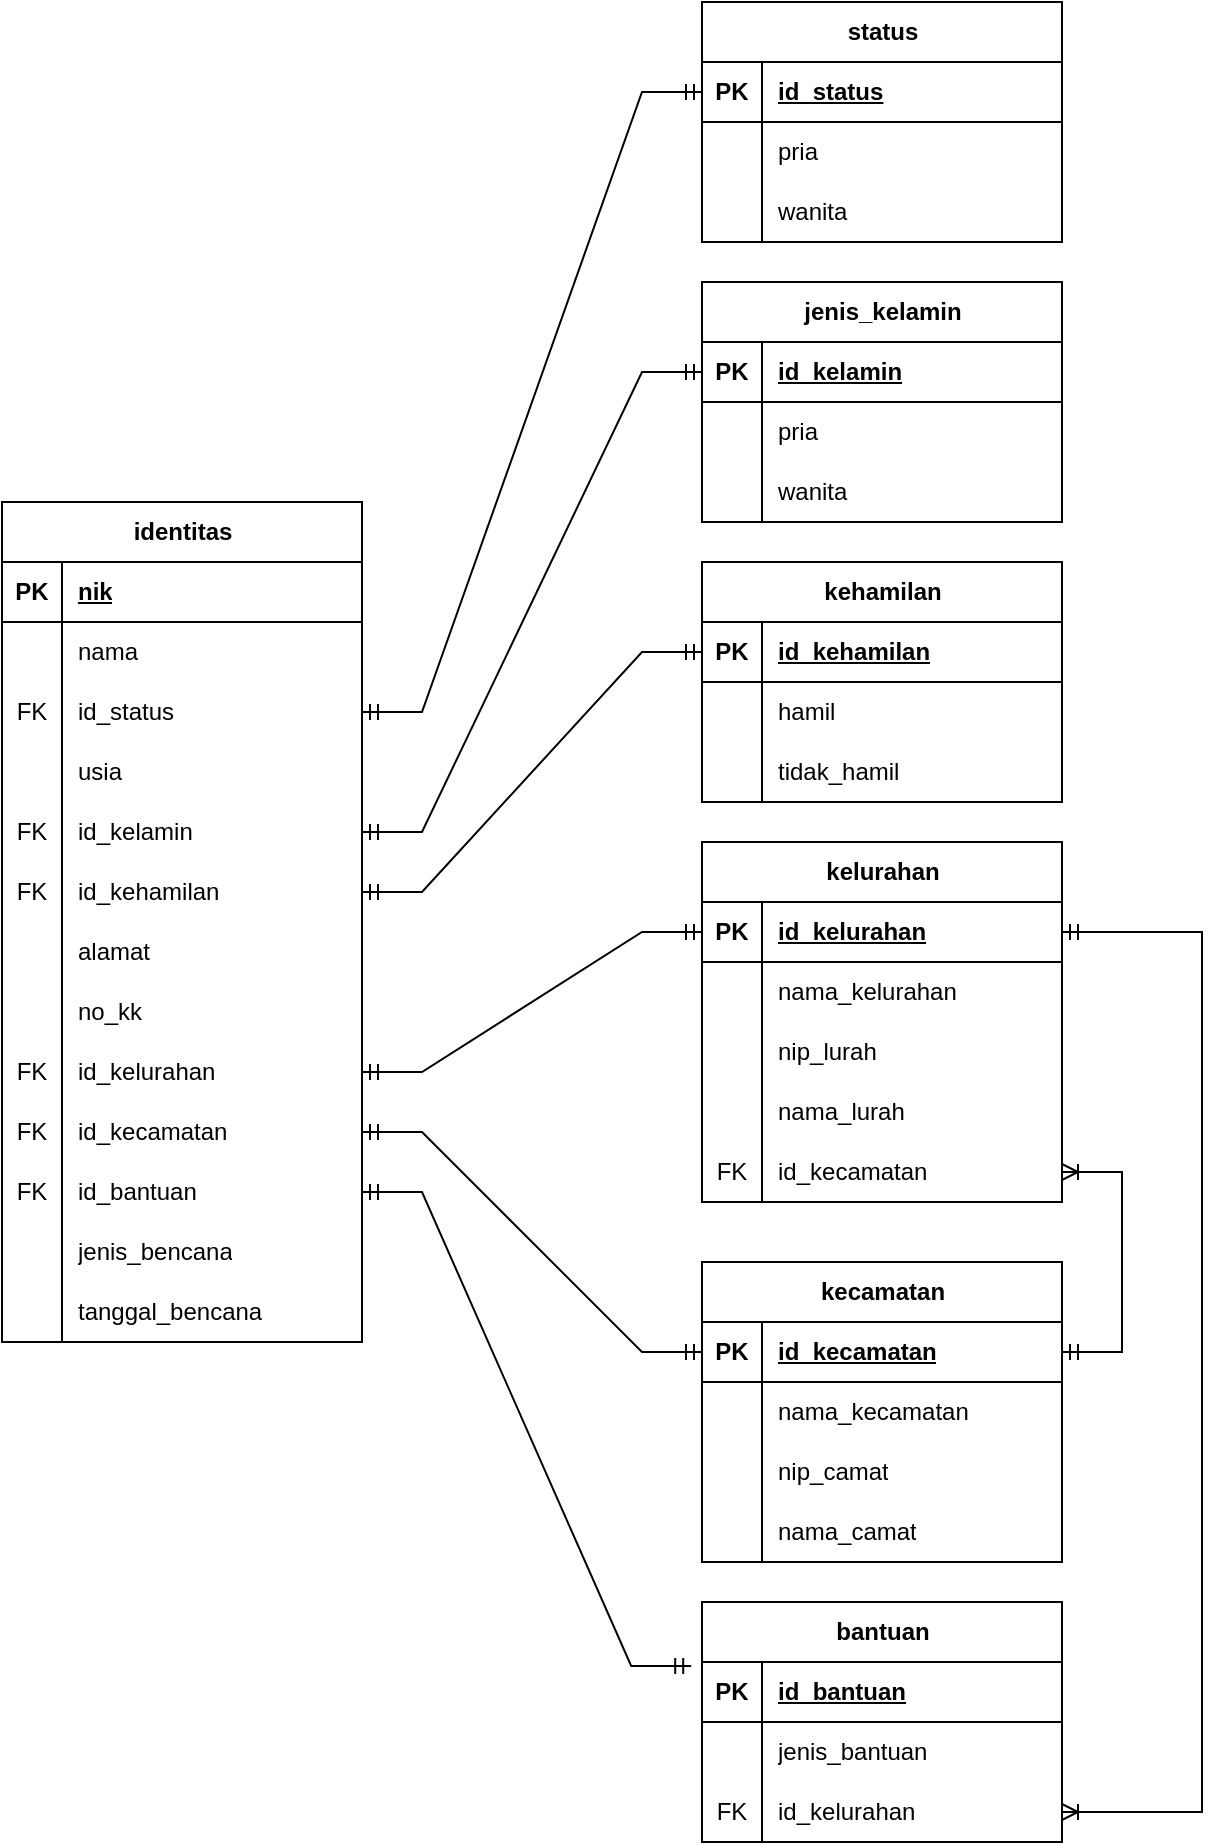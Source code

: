 <mxfile version="23.0.2" type="device">
  <diagram name="Page-1" id="0JX7jvQjMmCr-EEUjxyT">
    <mxGraphModel dx="2034" dy="809" grid="1" gridSize="10" guides="1" tooltips="1" connect="1" arrows="1" fold="1" page="1" pageScale="1" pageWidth="827" pageHeight="1169" math="0" shadow="0">
      <root>
        <mxCell id="0" />
        <mxCell id="1" parent="0" />
        <mxCell id="TNvGXSv6NNa721LzlKSS-1" value="identitas" style="shape=table;startSize=30;container=1;collapsible=1;childLayout=tableLayout;fixedRows=1;rowLines=0;fontStyle=1;align=center;resizeLast=1;html=1;" parent="1" vertex="1">
          <mxGeometry x="-50" y="250" width="180" height="420" as="geometry">
            <mxRectangle x="140" y="100" width="70" height="30" as="alternateBounds" />
          </mxGeometry>
        </mxCell>
        <mxCell id="TNvGXSv6NNa721LzlKSS-2" value="" style="shape=tableRow;horizontal=0;startSize=0;swimlaneHead=0;swimlaneBody=0;fillColor=none;collapsible=0;dropTarget=0;points=[[0,0.5],[1,0.5]];portConstraint=eastwest;top=0;left=0;right=0;bottom=1;" parent="TNvGXSv6NNa721LzlKSS-1" vertex="1">
          <mxGeometry y="30" width="180" height="30" as="geometry" />
        </mxCell>
        <mxCell id="TNvGXSv6NNa721LzlKSS-3" value="PK" style="shape=partialRectangle;connectable=0;fillColor=none;top=0;left=0;bottom=0;right=0;fontStyle=1;overflow=hidden;whiteSpace=wrap;html=1;" parent="TNvGXSv6NNa721LzlKSS-2" vertex="1">
          <mxGeometry width="30" height="30" as="geometry">
            <mxRectangle width="30" height="30" as="alternateBounds" />
          </mxGeometry>
        </mxCell>
        <mxCell id="TNvGXSv6NNa721LzlKSS-4" value="nik" style="shape=partialRectangle;connectable=0;fillColor=none;top=0;left=0;bottom=0;right=0;align=left;spacingLeft=6;fontStyle=5;overflow=hidden;whiteSpace=wrap;html=1;" parent="TNvGXSv6NNa721LzlKSS-2" vertex="1">
          <mxGeometry x="30" width="150" height="30" as="geometry">
            <mxRectangle width="150" height="30" as="alternateBounds" />
          </mxGeometry>
        </mxCell>
        <mxCell id="TNvGXSv6NNa721LzlKSS-5" value="" style="shape=tableRow;horizontal=0;startSize=0;swimlaneHead=0;swimlaneBody=0;fillColor=none;collapsible=0;dropTarget=0;points=[[0,0.5],[1,0.5]];portConstraint=eastwest;top=0;left=0;right=0;bottom=0;" parent="TNvGXSv6NNa721LzlKSS-1" vertex="1">
          <mxGeometry y="60" width="180" height="30" as="geometry" />
        </mxCell>
        <mxCell id="TNvGXSv6NNa721LzlKSS-6" value="" style="shape=partialRectangle;connectable=0;fillColor=none;top=0;left=0;bottom=0;right=0;editable=1;overflow=hidden;whiteSpace=wrap;html=1;" parent="TNvGXSv6NNa721LzlKSS-5" vertex="1">
          <mxGeometry width="30" height="30" as="geometry">
            <mxRectangle width="30" height="30" as="alternateBounds" />
          </mxGeometry>
        </mxCell>
        <mxCell id="TNvGXSv6NNa721LzlKSS-7" value="nama" style="shape=partialRectangle;connectable=0;fillColor=none;top=0;left=0;bottom=0;right=0;align=left;spacingLeft=6;overflow=hidden;whiteSpace=wrap;html=1;" parent="TNvGXSv6NNa721LzlKSS-5" vertex="1">
          <mxGeometry x="30" width="150" height="30" as="geometry">
            <mxRectangle width="150" height="30" as="alternateBounds" />
          </mxGeometry>
        </mxCell>
        <mxCell id="TNvGXSv6NNa721LzlKSS-8" value="" style="shape=tableRow;horizontal=0;startSize=0;swimlaneHead=0;swimlaneBody=0;fillColor=none;collapsible=0;dropTarget=0;points=[[0,0.5],[1,0.5]];portConstraint=eastwest;top=0;left=0;right=0;bottom=0;" parent="TNvGXSv6NNa721LzlKSS-1" vertex="1">
          <mxGeometry y="90" width="180" height="30" as="geometry" />
        </mxCell>
        <mxCell id="TNvGXSv6NNa721LzlKSS-9" value="FK" style="shape=partialRectangle;connectable=0;fillColor=none;top=0;left=0;bottom=0;right=0;editable=1;overflow=hidden;whiteSpace=wrap;html=1;" parent="TNvGXSv6NNa721LzlKSS-8" vertex="1">
          <mxGeometry width="30" height="30" as="geometry">
            <mxRectangle width="30" height="30" as="alternateBounds" />
          </mxGeometry>
        </mxCell>
        <mxCell id="TNvGXSv6NNa721LzlKSS-10" value="id_status" style="shape=partialRectangle;connectable=0;fillColor=none;top=0;left=0;bottom=0;right=0;align=left;spacingLeft=6;overflow=hidden;whiteSpace=wrap;html=1;" parent="TNvGXSv6NNa721LzlKSS-8" vertex="1">
          <mxGeometry x="30" width="150" height="30" as="geometry">
            <mxRectangle width="150" height="30" as="alternateBounds" />
          </mxGeometry>
        </mxCell>
        <mxCell id="TNvGXSv6NNa721LzlKSS-11" value="" style="shape=tableRow;horizontal=0;startSize=0;swimlaneHead=0;swimlaneBody=0;fillColor=none;collapsible=0;dropTarget=0;points=[[0,0.5],[1,0.5]];portConstraint=eastwest;top=0;left=0;right=0;bottom=0;" parent="TNvGXSv6NNa721LzlKSS-1" vertex="1">
          <mxGeometry y="120" width="180" height="30" as="geometry" />
        </mxCell>
        <mxCell id="TNvGXSv6NNa721LzlKSS-12" value="" style="shape=partialRectangle;connectable=0;fillColor=none;top=0;left=0;bottom=0;right=0;editable=1;overflow=hidden;whiteSpace=wrap;html=1;" parent="TNvGXSv6NNa721LzlKSS-11" vertex="1">
          <mxGeometry width="30" height="30" as="geometry">
            <mxRectangle width="30" height="30" as="alternateBounds" />
          </mxGeometry>
        </mxCell>
        <mxCell id="TNvGXSv6NNa721LzlKSS-13" value="usia" style="shape=partialRectangle;connectable=0;fillColor=none;top=0;left=0;bottom=0;right=0;align=left;spacingLeft=6;overflow=hidden;whiteSpace=wrap;html=1;" parent="TNvGXSv6NNa721LzlKSS-11" vertex="1">
          <mxGeometry x="30" width="150" height="30" as="geometry">
            <mxRectangle width="150" height="30" as="alternateBounds" />
          </mxGeometry>
        </mxCell>
        <mxCell id="TNvGXSv6NNa721LzlKSS-18" value="" style="shape=tableRow;horizontal=0;startSize=0;swimlaneHead=0;swimlaneBody=0;fillColor=none;collapsible=0;dropTarget=0;points=[[0,0.5],[1,0.5]];portConstraint=eastwest;top=0;left=0;right=0;bottom=0;" parent="TNvGXSv6NNa721LzlKSS-1" vertex="1">
          <mxGeometry y="150" width="180" height="30" as="geometry" />
        </mxCell>
        <mxCell id="TNvGXSv6NNa721LzlKSS-19" value="FK" style="shape=partialRectangle;connectable=0;fillColor=none;top=0;left=0;bottom=0;right=0;editable=1;overflow=hidden;whiteSpace=wrap;html=1;" parent="TNvGXSv6NNa721LzlKSS-18" vertex="1">
          <mxGeometry width="30" height="30" as="geometry">
            <mxRectangle width="30" height="30" as="alternateBounds" />
          </mxGeometry>
        </mxCell>
        <mxCell id="TNvGXSv6NNa721LzlKSS-20" value="id_kelamin" style="shape=partialRectangle;connectable=0;fillColor=none;top=0;left=0;bottom=0;right=0;align=left;spacingLeft=6;overflow=hidden;whiteSpace=wrap;html=1;" parent="TNvGXSv6NNa721LzlKSS-18" vertex="1">
          <mxGeometry x="30" width="150" height="30" as="geometry">
            <mxRectangle width="150" height="30" as="alternateBounds" />
          </mxGeometry>
        </mxCell>
        <mxCell id="TNvGXSv6NNa721LzlKSS-15" value="" style="shape=tableRow;horizontal=0;startSize=0;swimlaneHead=0;swimlaneBody=0;fillColor=none;collapsible=0;dropTarget=0;points=[[0,0.5],[1,0.5]];portConstraint=eastwest;top=0;left=0;right=0;bottom=0;" parent="TNvGXSv6NNa721LzlKSS-1" vertex="1">
          <mxGeometry y="180" width="180" height="30" as="geometry" />
        </mxCell>
        <mxCell id="TNvGXSv6NNa721LzlKSS-16" value="FK" style="shape=partialRectangle;connectable=0;fillColor=none;top=0;left=0;bottom=0;right=0;editable=1;overflow=hidden;whiteSpace=wrap;html=1;" parent="TNvGXSv6NNa721LzlKSS-15" vertex="1">
          <mxGeometry width="30" height="30" as="geometry">
            <mxRectangle width="30" height="30" as="alternateBounds" />
          </mxGeometry>
        </mxCell>
        <mxCell id="TNvGXSv6NNa721LzlKSS-17" value="id_kehamilan" style="shape=partialRectangle;connectable=0;fillColor=none;top=0;left=0;bottom=0;right=0;align=left;spacingLeft=6;overflow=hidden;whiteSpace=wrap;html=1;" parent="TNvGXSv6NNa721LzlKSS-15" vertex="1">
          <mxGeometry x="30" width="150" height="30" as="geometry">
            <mxRectangle width="150" height="30" as="alternateBounds" />
          </mxGeometry>
        </mxCell>
        <mxCell id="TNvGXSv6NNa721LzlKSS-60" value="" style="shape=tableRow;horizontal=0;startSize=0;swimlaneHead=0;swimlaneBody=0;fillColor=none;collapsible=0;dropTarget=0;points=[[0,0.5],[1,0.5]];portConstraint=eastwest;top=0;left=0;right=0;bottom=0;" parent="TNvGXSv6NNa721LzlKSS-1" vertex="1">
          <mxGeometry y="210" width="180" height="30" as="geometry" />
        </mxCell>
        <mxCell id="TNvGXSv6NNa721LzlKSS-61" value="" style="shape=partialRectangle;connectable=0;fillColor=none;top=0;left=0;bottom=0;right=0;editable=1;overflow=hidden;whiteSpace=wrap;html=1;" parent="TNvGXSv6NNa721LzlKSS-60" vertex="1">
          <mxGeometry width="30" height="30" as="geometry">
            <mxRectangle width="30" height="30" as="alternateBounds" />
          </mxGeometry>
        </mxCell>
        <mxCell id="TNvGXSv6NNa721LzlKSS-62" value="alamat" style="shape=partialRectangle;connectable=0;fillColor=none;top=0;left=0;bottom=0;right=0;align=left;spacingLeft=6;overflow=hidden;whiteSpace=wrap;html=1;" parent="TNvGXSv6NNa721LzlKSS-60" vertex="1">
          <mxGeometry x="30" width="150" height="30" as="geometry">
            <mxRectangle width="150" height="30" as="alternateBounds" />
          </mxGeometry>
        </mxCell>
        <mxCell id="TNvGXSv6NNa721LzlKSS-63" value="" style="shape=tableRow;horizontal=0;startSize=0;swimlaneHead=0;swimlaneBody=0;fillColor=none;collapsible=0;dropTarget=0;points=[[0,0.5],[1,0.5]];portConstraint=eastwest;top=0;left=0;right=0;bottom=0;" parent="TNvGXSv6NNa721LzlKSS-1" vertex="1">
          <mxGeometry y="240" width="180" height="30" as="geometry" />
        </mxCell>
        <mxCell id="TNvGXSv6NNa721LzlKSS-64" value="" style="shape=partialRectangle;connectable=0;fillColor=none;top=0;left=0;bottom=0;right=0;editable=1;overflow=hidden;whiteSpace=wrap;html=1;" parent="TNvGXSv6NNa721LzlKSS-63" vertex="1">
          <mxGeometry width="30" height="30" as="geometry">
            <mxRectangle width="30" height="30" as="alternateBounds" />
          </mxGeometry>
        </mxCell>
        <mxCell id="TNvGXSv6NNa721LzlKSS-65" value="no_kk" style="shape=partialRectangle;connectable=0;fillColor=none;top=0;left=0;bottom=0;right=0;align=left;spacingLeft=6;overflow=hidden;whiteSpace=wrap;html=1;" parent="TNvGXSv6NNa721LzlKSS-63" vertex="1">
          <mxGeometry x="30" width="150" height="30" as="geometry">
            <mxRectangle width="150" height="30" as="alternateBounds" />
          </mxGeometry>
        </mxCell>
        <mxCell id="TNvGXSv6NNa721LzlKSS-66" value="" style="shape=tableRow;horizontal=0;startSize=0;swimlaneHead=0;swimlaneBody=0;fillColor=none;collapsible=0;dropTarget=0;points=[[0,0.5],[1,0.5]];portConstraint=eastwest;top=0;left=0;right=0;bottom=0;" parent="TNvGXSv6NNa721LzlKSS-1" vertex="1">
          <mxGeometry y="270" width="180" height="30" as="geometry" />
        </mxCell>
        <mxCell id="TNvGXSv6NNa721LzlKSS-67" value="FK" style="shape=partialRectangle;connectable=0;fillColor=none;top=0;left=0;bottom=0;right=0;editable=1;overflow=hidden;whiteSpace=wrap;html=1;" parent="TNvGXSv6NNa721LzlKSS-66" vertex="1">
          <mxGeometry width="30" height="30" as="geometry">
            <mxRectangle width="30" height="30" as="alternateBounds" />
          </mxGeometry>
        </mxCell>
        <mxCell id="TNvGXSv6NNa721LzlKSS-68" value="id_kelurahan" style="shape=partialRectangle;connectable=0;fillColor=none;top=0;left=0;bottom=0;right=0;align=left;spacingLeft=6;overflow=hidden;whiteSpace=wrap;html=1;" parent="TNvGXSv6NNa721LzlKSS-66" vertex="1">
          <mxGeometry x="30" width="150" height="30" as="geometry">
            <mxRectangle width="150" height="30" as="alternateBounds" />
          </mxGeometry>
        </mxCell>
        <mxCell id="TNvGXSv6NNa721LzlKSS-69" value="" style="shape=tableRow;horizontal=0;startSize=0;swimlaneHead=0;swimlaneBody=0;fillColor=none;collapsible=0;dropTarget=0;points=[[0,0.5],[1,0.5]];portConstraint=eastwest;top=0;left=0;right=0;bottom=0;" parent="TNvGXSv6NNa721LzlKSS-1" vertex="1">
          <mxGeometry y="300" width="180" height="30" as="geometry" />
        </mxCell>
        <mxCell id="TNvGXSv6NNa721LzlKSS-70" value="FK" style="shape=partialRectangle;connectable=0;fillColor=none;top=0;left=0;bottom=0;right=0;editable=1;overflow=hidden;whiteSpace=wrap;html=1;" parent="TNvGXSv6NNa721LzlKSS-69" vertex="1">
          <mxGeometry width="30" height="30" as="geometry">
            <mxRectangle width="30" height="30" as="alternateBounds" />
          </mxGeometry>
        </mxCell>
        <mxCell id="TNvGXSv6NNa721LzlKSS-71" value="id_kecamatan" style="shape=partialRectangle;connectable=0;fillColor=none;top=0;left=0;bottom=0;right=0;align=left;spacingLeft=6;overflow=hidden;whiteSpace=wrap;html=1;" parent="TNvGXSv6NNa721LzlKSS-69" vertex="1">
          <mxGeometry x="30" width="150" height="30" as="geometry">
            <mxRectangle width="150" height="30" as="alternateBounds" />
          </mxGeometry>
        </mxCell>
        <mxCell id="TNvGXSv6NNa721LzlKSS-119" value="" style="shape=tableRow;horizontal=0;startSize=0;swimlaneHead=0;swimlaneBody=0;fillColor=none;collapsible=0;dropTarget=0;points=[[0,0.5],[1,0.5]];portConstraint=eastwest;top=0;left=0;right=0;bottom=0;" parent="TNvGXSv6NNa721LzlKSS-1" vertex="1">
          <mxGeometry y="330" width="180" height="30" as="geometry" />
        </mxCell>
        <mxCell id="TNvGXSv6NNa721LzlKSS-120" value="FK" style="shape=partialRectangle;connectable=0;fillColor=none;top=0;left=0;bottom=0;right=0;editable=1;overflow=hidden;whiteSpace=wrap;html=1;" parent="TNvGXSv6NNa721LzlKSS-119" vertex="1">
          <mxGeometry width="30" height="30" as="geometry">
            <mxRectangle width="30" height="30" as="alternateBounds" />
          </mxGeometry>
        </mxCell>
        <mxCell id="TNvGXSv6NNa721LzlKSS-121" value="id_bantuan" style="shape=partialRectangle;connectable=0;fillColor=none;top=0;left=0;bottom=0;right=0;align=left;spacingLeft=6;overflow=hidden;whiteSpace=wrap;html=1;" parent="TNvGXSv6NNa721LzlKSS-119" vertex="1">
          <mxGeometry x="30" width="150" height="30" as="geometry">
            <mxRectangle width="150" height="30" as="alternateBounds" />
          </mxGeometry>
        </mxCell>
        <mxCell id="TNvGXSv6NNa721LzlKSS-122" value="" style="shape=tableRow;horizontal=0;startSize=0;swimlaneHead=0;swimlaneBody=0;fillColor=none;collapsible=0;dropTarget=0;points=[[0,0.5],[1,0.5]];portConstraint=eastwest;top=0;left=0;right=0;bottom=0;" parent="TNvGXSv6NNa721LzlKSS-1" vertex="1">
          <mxGeometry y="360" width="180" height="30" as="geometry" />
        </mxCell>
        <mxCell id="TNvGXSv6NNa721LzlKSS-123" value="" style="shape=partialRectangle;connectable=0;fillColor=none;top=0;left=0;bottom=0;right=0;editable=1;overflow=hidden;whiteSpace=wrap;html=1;" parent="TNvGXSv6NNa721LzlKSS-122" vertex="1">
          <mxGeometry width="30" height="30" as="geometry">
            <mxRectangle width="30" height="30" as="alternateBounds" />
          </mxGeometry>
        </mxCell>
        <mxCell id="TNvGXSv6NNa721LzlKSS-124" value="jenis_bencana" style="shape=partialRectangle;connectable=0;fillColor=none;top=0;left=0;bottom=0;right=0;align=left;spacingLeft=6;overflow=hidden;whiteSpace=wrap;html=1;" parent="TNvGXSv6NNa721LzlKSS-122" vertex="1">
          <mxGeometry x="30" width="150" height="30" as="geometry">
            <mxRectangle width="150" height="30" as="alternateBounds" />
          </mxGeometry>
        </mxCell>
        <mxCell id="TNvGXSv6NNa721LzlKSS-125" value="" style="shape=tableRow;horizontal=0;startSize=0;swimlaneHead=0;swimlaneBody=0;fillColor=none;collapsible=0;dropTarget=0;points=[[0,0.5],[1,0.5]];portConstraint=eastwest;top=0;left=0;right=0;bottom=0;" parent="TNvGXSv6NNa721LzlKSS-1" vertex="1">
          <mxGeometry y="390" width="180" height="30" as="geometry" />
        </mxCell>
        <mxCell id="TNvGXSv6NNa721LzlKSS-126" value="" style="shape=partialRectangle;connectable=0;fillColor=none;top=0;left=0;bottom=0;right=0;editable=1;overflow=hidden;whiteSpace=wrap;html=1;" parent="TNvGXSv6NNa721LzlKSS-125" vertex="1">
          <mxGeometry width="30" height="30" as="geometry">
            <mxRectangle width="30" height="30" as="alternateBounds" />
          </mxGeometry>
        </mxCell>
        <mxCell id="TNvGXSv6NNa721LzlKSS-127" value="tanggal_bencana" style="shape=partialRectangle;connectable=0;fillColor=none;top=0;left=0;bottom=0;right=0;align=left;spacingLeft=6;overflow=hidden;whiteSpace=wrap;html=1;" parent="TNvGXSv6NNa721LzlKSS-125" vertex="1">
          <mxGeometry x="30" width="150" height="30" as="geometry">
            <mxRectangle width="150" height="30" as="alternateBounds" />
          </mxGeometry>
        </mxCell>
        <mxCell id="TNvGXSv6NNa721LzlKSS-21" value="jenis_kelamin" style="shape=table;startSize=30;container=1;collapsible=1;childLayout=tableLayout;fixedRows=1;rowLines=0;fontStyle=1;align=center;resizeLast=1;html=1;" parent="1" vertex="1">
          <mxGeometry x="300" y="140" width="180" height="120" as="geometry">
            <mxRectangle x="140" y="100" width="70" height="30" as="alternateBounds" />
          </mxGeometry>
        </mxCell>
        <mxCell id="TNvGXSv6NNa721LzlKSS-22" value="" style="shape=tableRow;horizontal=0;startSize=0;swimlaneHead=0;swimlaneBody=0;fillColor=none;collapsible=0;dropTarget=0;points=[[0,0.5],[1,0.5]];portConstraint=eastwest;top=0;left=0;right=0;bottom=1;" parent="TNvGXSv6NNa721LzlKSS-21" vertex="1">
          <mxGeometry y="30" width="180" height="30" as="geometry" />
        </mxCell>
        <mxCell id="TNvGXSv6NNa721LzlKSS-23" value="PK" style="shape=partialRectangle;connectable=0;fillColor=none;top=0;left=0;bottom=0;right=0;fontStyle=1;overflow=hidden;whiteSpace=wrap;html=1;" parent="TNvGXSv6NNa721LzlKSS-22" vertex="1">
          <mxGeometry width="30" height="30" as="geometry">
            <mxRectangle width="30" height="30" as="alternateBounds" />
          </mxGeometry>
        </mxCell>
        <mxCell id="TNvGXSv6NNa721LzlKSS-24" value="id_kelamin" style="shape=partialRectangle;connectable=0;fillColor=none;top=0;left=0;bottom=0;right=0;align=left;spacingLeft=6;fontStyle=5;overflow=hidden;whiteSpace=wrap;html=1;" parent="TNvGXSv6NNa721LzlKSS-22" vertex="1">
          <mxGeometry x="30" width="150" height="30" as="geometry">
            <mxRectangle width="150" height="30" as="alternateBounds" />
          </mxGeometry>
        </mxCell>
        <mxCell id="TNvGXSv6NNa721LzlKSS-25" value="" style="shape=tableRow;horizontal=0;startSize=0;swimlaneHead=0;swimlaneBody=0;fillColor=none;collapsible=0;dropTarget=0;points=[[0,0.5],[1,0.5]];portConstraint=eastwest;top=0;left=0;right=0;bottom=0;" parent="TNvGXSv6NNa721LzlKSS-21" vertex="1">
          <mxGeometry y="60" width="180" height="30" as="geometry" />
        </mxCell>
        <mxCell id="TNvGXSv6NNa721LzlKSS-26" value="" style="shape=partialRectangle;connectable=0;fillColor=none;top=0;left=0;bottom=0;right=0;editable=1;overflow=hidden;whiteSpace=wrap;html=1;" parent="TNvGXSv6NNa721LzlKSS-25" vertex="1">
          <mxGeometry width="30" height="30" as="geometry">
            <mxRectangle width="30" height="30" as="alternateBounds" />
          </mxGeometry>
        </mxCell>
        <mxCell id="TNvGXSv6NNa721LzlKSS-27" value="pria" style="shape=partialRectangle;connectable=0;fillColor=none;top=0;left=0;bottom=0;right=0;align=left;spacingLeft=6;overflow=hidden;whiteSpace=wrap;html=1;" parent="TNvGXSv6NNa721LzlKSS-25" vertex="1">
          <mxGeometry x="30" width="150" height="30" as="geometry">
            <mxRectangle width="150" height="30" as="alternateBounds" />
          </mxGeometry>
        </mxCell>
        <mxCell id="TNvGXSv6NNa721LzlKSS-28" value="" style="shape=tableRow;horizontal=0;startSize=0;swimlaneHead=0;swimlaneBody=0;fillColor=none;collapsible=0;dropTarget=0;points=[[0,0.5],[1,0.5]];portConstraint=eastwest;top=0;left=0;right=0;bottom=0;" parent="TNvGXSv6NNa721LzlKSS-21" vertex="1">
          <mxGeometry y="90" width="180" height="30" as="geometry" />
        </mxCell>
        <mxCell id="TNvGXSv6NNa721LzlKSS-29" value="" style="shape=partialRectangle;connectable=0;fillColor=none;top=0;left=0;bottom=0;right=0;editable=1;overflow=hidden;whiteSpace=wrap;html=1;" parent="TNvGXSv6NNa721LzlKSS-28" vertex="1">
          <mxGeometry width="30" height="30" as="geometry">
            <mxRectangle width="30" height="30" as="alternateBounds" />
          </mxGeometry>
        </mxCell>
        <mxCell id="TNvGXSv6NNa721LzlKSS-30" value="wanita" style="shape=partialRectangle;connectable=0;fillColor=none;top=0;left=0;bottom=0;right=0;align=left;spacingLeft=6;overflow=hidden;whiteSpace=wrap;html=1;" parent="TNvGXSv6NNa721LzlKSS-28" vertex="1">
          <mxGeometry x="30" width="150" height="30" as="geometry">
            <mxRectangle width="150" height="30" as="alternateBounds" />
          </mxGeometry>
        </mxCell>
        <mxCell id="TNvGXSv6NNa721LzlKSS-40" value="status" style="shape=table;startSize=30;container=1;collapsible=1;childLayout=tableLayout;fixedRows=1;rowLines=0;fontStyle=1;align=center;resizeLast=1;html=1;" parent="1" vertex="1">
          <mxGeometry x="300" width="180" height="120" as="geometry">
            <mxRectangle x="140" y="100" width="70" height="30" as="alternateBounds" />
          </mxGeometry>
        </mxCell>
        <mxCell id="TNvGXSv6NNa721LzlKSS-41" value="" style="shape=tableRow;horizontal=0;startSize=0;swimlaneHead=0;swimlaneBody=0;fillColor=none;collapsible=0;dropTarget=0;points=[[0,0.5],[1,0.5]];portConstraint=eastwest;top=0;left=0;right=0;bottom=1;" parent="TNvGXSv6NNa721LzlKSS-40" vertex="1">
          <mxGeometry y="30" width="180" height="30" as="geometry" />
        </mxCell>
        <mxCell id="TNvGXSv6NNa721LzlKSS-42" value="PK" style="shape=partialRectangle;connectable=0;fillColor=none;top=0;left=0;bottom=0;right=0;fontStyle=1;overflow=hidden;whiteSpace=wrap;html=1;" parent="TNvGXSv6NNa721LzlKSS-41" vertex="1">
          <mxGeometry width="30" height="30" as="geometry">
            <mxRectangle width="30" height="30" as="alternateBounds" />
          </mxGeometry>
        </mxCell>
        <mxCell id="TNvGXSv6NNa721LzlKSS-43" value="id_status" style="shape=partialRectangle;connectable=0;fillColor=none;top=0;left=0;bottom=0;right=0;align=left;spacingLeft=6;fontStyle=5;overflow=hidden;whiteSpace=wrap;html=1;" parent="TNvGXSv6NNa721LzlKSS-41" vertex="1">
          <mxGeometry x="30" width="150" height="30" as="geometry">
            <mxRectangle width="150" height="30" as="alternateBounds" />
          </mxGeometry>
        </mxCell>
        <mxCell id="TNvGXSv6NNa721LzlKSS-44" value="" style="shape=tableRow;horizontal=0;startSize=0;swimlaneHead=0;swimlaneBody=0;fillColor=none;collapsible=0;dropTarget=0;points=[[0,0.5],[1,0.5]];portConstraint=eastwest;top=0;left=0;right=0;bottom=0;" parent="TNvGXSv6NNa721LzlKSS-40" vertex="1">
          <mxGeometry y="60" width="180" height="30" as="geometry" />
        </mxCell>
        <mxCell id="TNvGXSv6NNa721LzlKSS-45" value="" style="shape=partialRectangle;connectable=0;fillColor=none;top=0;left=0;bottom=0;right=0;editable=1;overflow=hidden;whiteSpace=wrap;html=1;" parent="TNvGXSv6NNa721LzlKSS-44" vertex="1">
          <mxGeometry width="30" height="30" as="geometry">
            <mxRectangle width="30" height="30" as="alternateBounds" />
          </mxGeometry>
        </mxCell>
        <mxCell id="TNvGXSv6NNa721LzlKSS-46" value="pria" style="shape=partialRectangle;connectable=0;fillColor=none;top=0;left=0;bottom=0;right=0;align=left;spacingLeft=6;overflow=hidden;whiteSpace=wrap;html=1;" parent="TNvGXSv6NNa721LzlKSS-44" vertex="1">
          <mxGeometry x="30" width="150" height="30" as="geometry">
            <mxRectangle width="150" height="30" as="alternateBounds" />
          </mxGeometry>
        </mxCell>
        <mxCell id="TNvGXSv6NNa721LzlKSS-47" value="" style="shape=tableRow;horizontal=0;startSize=0;swimlaneHead=0;swimlaneBody=0;fillColor=none;collapsible=0;dropTarget=0;points=[[0,0.5],[1,0.5]];portConstraint=eastwest;top=0;left=0;right=0;bottom=0;" parent="TNvGXSv6NNa721LzlKSS-40" vertex="1">
          <mxGeometry y="90" width="180" height="30" as="geometry" />
        </mxCell>
        <mxCell id="TNvGXSv6NNa721LzlKSS-48" value="" style="shape=partialRectangle;connectable=0;fillColor=none;top=0;left=0;bottom=0;right=0;editable=1;overflow=hidden;whiteSpace=wrap;html=1;" parent="TNvGXSv6NNa721LzlKSS-47" vertex="1">
          <mxGeometry width="30" height="30" as="geometry">
            <mxRectangle width="30" height="30" as="alternateBounds" />
          </mxGeometry>
        </mxCell>
        <mxCell id="TNvGXSv6NNa721LzlKSS-49" value="wanita" style="shape=partialRectangle;connectable=0;fillColor=none;top=0;left=0;bottom=0;right=0;align=left;spacingLeft=6;overflow=hidden;whiteSpace=wrap;html=1;" parent="TNvGXSv6NNa721LzlKSS-47" vertex="1">
          <mxGeometry x="30" width="150" height="30" as="geometry">
            <mxRectangle width="150" height="30" as="alternateBounds" />
          </mxGeometry>
        </mxCell>
        <mxCell id="TNvGXSv6NNa721LzlKSS-50" value="kehamilan" style="shape=table;startSize=30;container=1;collapsible=1;childLayout=tableLayout;fixedRows=1;rowLines=0;fontStyle=1;align=center;resizeLast=1;html=1;" parent="1" vertex="1">
          <mxGeometry x="300" y="280" width="180" height="120" as="geometry">
            <mxRectangle x="140" y="100" width="70" height="30" as="alternateBounds" />
          </mxGeometry>
        </mxCell>
        <mxCell id="TNvGXSv6NNa721LzlKSS-51" value="" style="shape=tableRow;horizontal=0;startSize=0;swimlaneHead=0;swimlaneBody=0;fillColor=none;collapsible=0;dropTarget=0;points=[[0,0.5],[1,0.5]];portConstraint=eastwest;top=0;left=0;right=0;bottom=1;" parent="TNvGXSv6NNa721LzlKSS-50" vertex="1">
          <mxGeometry y="30" width="180" height="30" as="geometry" />
        </mxCell>
        <mxCell id="TNvGXSv6NNa721LzlKSS-52" value="PK" style="shape=partialRectangle;connectable=0;fillColor=none;top=0;left=0;bottom=0;right=0;fontStyle=1;overflow=hidden;whiteSpace=wrap;html=1;" parent="TNvGXSv6NNa721LzlKSS-51" vertex="1">
          <mxGeometry width="30" height="30" as="geometry">
            <mxRectangle width="30" height="30" as="alternateBounds" />
          </mxGeometry>
        </mxCell>
        <mxCell id="TNvGXSv6NNa721LzlKSS-53" value="id_kehamilan" style="shape=partialRectangle;connectable=0;fillColor=none;top=0;left=0;bottom=0;right=0;align=left;spacingLeft=6;fontStyle=5;overflow=hidden;whiteSpace=wrap;html=1;" parent="TNvGXSv6NNa721LzlKSS-51" vertex="1">
          <mxGeometry x="30" width="150" height="30" as="geometry">
            <mxRectangle width="150" height="30" as="alternateBounds" />
          </mxGeometry>
        </mxCell>
        <mxCell id="TNvGXSv6NNa721LzlKSS-54" value="" style="shape=tableRow;horizontal=0;startSize=0;swimlaneHead=0;swimlaneBody=0;fillColor=none;collapsible=0;dropTarget=0;points=[[0,0.5],[1,0.5]];portConstraint=eastwest;top=0;left=0;right=0;bottom=0;" parent="TNvGXSv6NNa721LzlKSS-50" vertex="1">
          <mxGeometry y="60" width="180" height="30" as="geometry" />
        </mxCell>
        <mxCell id="TNvGXSv6NNa721LzlKSS-55" value="" style="shape=partialRectangle;connectable=0;fillColor=none;top=0;left=0;bottom=0;right=0;editable=1;overflow=hidden;whiteSpace=wrap;html=1;" parent="TNvGXSv6NNa721LzlKSS-54" vertex="1">
          <mxGeometry width="30" height="30" as="geometry">
            <mxRectangle width="30" height="30" as="alternateBounds" />
          </mxGeometry>
        </mxCell>
        <mxCell id="TNvGXSv6NNa721LzlKSS-56" value="hamil" style="shape=partialRectangle;connectable=0;fillColor=none;top=0;left=0;bottom=0;right=0;align=left;spacingLeft=6;overflow=hidden;whiteSpace=wrap;html=1;" parent="TNvGXSv6NNa721LzlKSS-54" vertex="1">
          <mxGeometry x="30" width="150" height="30" as="geometry">
            <mxRectangle width="150" height="30" as="alternateBounds" />
          </mxGeometry>
        </mxCell>
        <mxCell id="TNvGXSv6NNa721LzlKSS-57" value="" style="shape=tableRow;horizontal=0;startSize=0;swimlaneHead=0;swimlaneBody=0;fillColor=none;collapsible=0;dropTarget=0;points=[[0,0.5],[1,0.5]];portConstraint=eastwest;top=0;left=0;right=0;bottom=0;" parent="TNvGXSv6NNa721LzlKSS-50" vertex="1">
          <mxGeometry y="90" width="180" height="30" as="geometry" />
        </mxCell>
        <mxCell id="TNvGXSv6NNa721LzlKSS-58" value="" style="shape=partialRectangle;connectable=0;fillColor=none;top=0;left=0;bottom=0;right=0;editable=1;overflow=hidden;whiteSpace=wrap;html=1;" parent="TNvGXSv6NNa721LzlKSS-57" vertex="1">
          <mxGeometry width="30" height="30" as="geometry">
            <mxRectangle width="30" height="30" as="alternateBounds" />
          </mxGeometry>
        </mxCell>
        <mxCell id="TNvGXSv6NNa721LzlKSS-59" value="tidak_hamil" style="shape=partialRectangle;connectable=0;fillColor=none;top=0;left=0;bottom=0;right=0;align=left;spacingLeft=6;overflow=hidden;whiteSpace=wrap;html=1;" parent="TNvGXSv6NNa721LzlKSS-57" vertex="1">
          <mxGeometry x="30" width="150" height="30" as="geometry">
            <mxRectangle width="150" height="30" as="alternateBounds" />
          </mxGeometry>
        </mxCell>
        <mxCell id="TNvGXSv6NNa721LzlKSS-72" value="kelurahan" style="shape=table;startSize=30;container=1;collapsible=1;childLayout=tableLayout;fixedRows=1;rowLines=0;fontStyle=1;align=center;resizeLast=1;html=1;" parent="1" vertex="1">
          <mxGeometry x="300" y="420" width="180" height="180" as="geometry">
            <mxRectangle x="140" y="100" width="70" height="30" as="alternateBounds" />
          </mxGeometry>
        </mxCell>
        <mxCell id="TNvGXSv6NNa721LzlKSS-73" value="" style="shape=tableRow;horizontal=0;startSize=0;swimlaneHead=0;swimlaneBody=0;fillColor=none;collapsible=0;dropTarget=0;points=[[0,0.5],[1,0.5]];portConstraint=eastwest;top=0;left=0;right=0;bottom=1;" parent="TNvGXSv6NNa721LzlKSS-72" vertex="1">
          <mxGeometry y="30" width="180" height="30" as="geometry" />
        </mxCell>
        <mxCell id="TNvGXSv6NNa721LzlKSS-74" value="PK" style="shape=partialRectangle;connectable=0;fillColor=none;top=0;left=0;bottom=0;right=0;fontStyle=1;overflow=hidden;whiteSpace=wrap;html=1;" parent="TNvGXSv6NNa721LzlKSS-73" vertex="1">
          <mxGeometry width="30" height="30" as="geometry">
            <mxRectangle width="30" height="30" as="alternateBounds" />
          </mxGeometry>
        </mxCell>
        <mxCell id="TNvGXSv6NNa721LzlKSS-75" value="id_kelurahan" style="shape=partialRectangle;connectable=0;fillColor=none;top=0;left=0;bottom=0;right=0;align=left;spacingLeft=6;fontStyle=5;overflow=hidden;whiteSpace=wrap;html=1;" parent="TNvGXSv6NNa721LzlKSS-73" vertex="1">
          <mxGeometry x="30" width="150" height="30" as="geometry">
            <mxRectangle width="150" height="30" as="alternateBounds" />
          </mxGeometry>
        </mxCell>
        <mxCell id="TNvGXSv6NNa721LzlKSS-76" value="" style="shape=tableRow;horizontal=0;startSize=0;swimlaneHead=0;swimlaneBody=0;fillColor=none;collapsible=0;dropTarget=0;points=[[0,0.5],[1,0.5]];portConstraint=eastwest;top=0;left=0;right=0;bottom=0;" parent="TNvGXSv6NNa721LzlKSS-72" vertex="1">
          <mxGeometry y="60" width="180" height="30" as="geometry" />
        </mxCell>
        <mxCell id="TNvGXSv6NNa721LzlKSS-77" value="" style="shape=partialRectangle;connectable=0;fillColor=none;top=0;left=0;bottom=0;right=0;editable=1;overflow=hidden;whiteSpace=wrap;html=1;" parent="TNvGXSv6NNa721LzlKSS-76" vertex="1">
          <mxGeometry width="30" height="30" as="geometry">
            <mxRectangle width="30" height="30" as="alternateBounds" />
          </mxGeometry>
        </mxCell>
        <mxCell id="TNvGXSv6NNa721LzlKSS-78" value="nama_kelurahan" style="shape=partialRectangle;connectable=0;fillColor=none;top=0;left=0;bottom=0;right=0;align=left;spacingLeft=6;overflow=hidden;whiteSpace=wrap;html=1;" parent="TNvGXSv6NNa721LzlKSS-76" vertex="1">
          <mxGeometry x="30" width="150" height="30" as="geometry">
            <mxRectangle width="150" height="30" as="alternateBounds" />
          </mxGeometry>
        </mxCell>
        <mxCell id="TNvGXSv6NNa721LzlKSS-79" value="" style="shape=tableRow;horizontal=0;startSize=0;swimlaneHead=0;swimlaneBody=0;fillColor=none;collapsible=0;dropTarget=0;points=[[0,0.5],[1,0.5]];portConstraint=eastwest;top=0;left=0;right=0;bottom=0;" parent="TNvGXSv6NNa721LzlKSS-72" vertex="1">
          <mxGeometry y="90" width="180" height="30" as="geometry" />
        </mxCell>
        <mxCell id="TNvGXSv6NNa721LzlKSS-80" value="" style="shape=partialRectangle;connectable=0;fillColor=none;top=0;left=0;bottom=0;right=0;editable=1;overflow=hidden;whiteSpace=wrap;html=1;" parent="TNvGXSv6NNa721LzlKSS-79" vertex="1">
          <mxGeometry width="30" height="30" as="geometry">
            <mxRectangle width="30" height="30" as="alternateBounds" />
          </mxGeometry>
        </mxCell>
        <mxCell id="TNvGXSv6NNa721LzlKSS-81" value="nip_lurah" style="shape=partialRectangle;connectable=0;fillColor=none;top=0;left=0;bottom=0;right=0;align=left;spacingLeft=6;overflow=hidden;whiteSpace=wrap;html=1;" parent="TNvGXSv6NNa721LzlKSS-79" vertex="1">
          <mxGeometry x="30" width="150" height="30" as="geometry">
            <mxRectangle width="150" height="30" as="alternateBounds" />
          </mxGeometry>
        </mxCell>
        <mxCell id="TNvGXSv6NNa721LzlKSS-92" value="" style="shape=tableRow;horizontal=0;startSize=0;swimlaneHead=0;swimlaneBody=0;fillColor=none;collapsible=0;dropTarget=0;points=[[0,0.5],[1,0.5]];portConstraint=eastwest;top=0;left=0;right=0;bottom=0;" parent="TNvGXSv6NNa721LzlKSS-72" vertex="1">
          <mxGeometry y="120" width="180" height="30" as="geometry" />
        </mxCell>
        <mxCell id="TNvGXSv6NNa721LzlKSS-93" value="" style="shape=partialRectangle;connectable=0;fillColor=none;top=0;left=0;bottom=0;right=0;editable=1;overflow=hidden;whiteSpace=wrap;html=1;" parent="TNvGXSv6NNa721LzlKSS-92" vertex="1">
          <mxGeometry width="30" height="30" as="geometry">
            <mxRectangle width="30" height="30" as="alternateBounds" />
          </mxGeometry>
        </mxCell>
        <mxCell id="TNvGXSv6NNa721LzlKSS-94" value="nama_lurah" style="shape=partialRectangle;connectable=0;fillColor=none;top=0;left=0;bottom=0;right=0;align=left;spacingLeft=6;overflow=hidden;whiteSpace=wrap;html=1;" parent="TNvGXSv6NNa721LzlKSS-92" vertex="1">
          <mxGeometry x="30" width="150" height="30" as="geometry">
            <mxRectangle width="150" height="30" as="alternateBounds" />
          </mxGeometry>
        </mxCell>
        <mxCell id="TNvGXSv6NNa721LzlKSS-142" value="" style="shape=tableRow;horizontal=0;startSize=0;swimlaneHead=0;swimlaneBody=0;fillColor=none;collapsible=0;dropTarget=0;points=[[0,0.5],[1,0.5]];portConstraint=eastwest;top=0;left=0;right=0;bottom=0;" parent="TNvGXSv6NNa721LzlKSS-72" vertex="1">
          <mxGeometry y="150" width="180" height="30" as="geometry" />
        </mxCell>
        <mxCell id="TNvGXSv6NNa721LzlKSS-143" value="FK" style="shape=partialRectangle;connectable=0;fillColor=none;top=0;left=0;bottom=0;right=0;editable=1;overflow=hidden;whiteSpace=wrap;html=1;" parent="TNvGXSv6NNa721LzlKSS-142" vertex="1">
          <mxGeometry width="30" height="30" as="geometry">
            <mxRectangle width="30" height="30" as="alternateBounds" />
          </mxGeometry>
        </mxCell>
        <mxCell id="TNvGXSv6NNa721LzlKSS-144" value="id_kecamatan" style="shape=partialRectangle;connectable=0;fillColor=none;top=0;left=0;bottom=0;right=0;align=left;spacingLeft=6;overflow=hidden;whiteSpace=wrap;html=1;" parent="TNvGXSv6NNa721LzlKSS-142" vertex="1">
          <mxGeometry x="30" width="150" height="30" as="geometry">
            <mxRectangle width="150" height="30" as="alternateBounds" />
          </mxGeometry>
        </mxCell>
        <mxCell id="TNvGXSv6NNa721LzlKSS-96" value="kecamatan" style="shape=table;startSize=30;container=1;collapsible=1;childLayout=tableLayout;fixedRows=1;rowLines=0;fontStyle=1;align=center;resizeLast=1;html=1;" parent="1" vertex="1">
          <mxGeometry x="300" y="630" width="180" height="150" as="geometry">
            <mxRectangle x="140" y="100" width="70" height="30" as="alternateBounds" />
          </mxGeometry>
        </mxCell>
        <mxCell id="TNvGXSv6NNa721LzlKSS-97" value="" style="shape=tableRow;horizontal=0;startSize=0;swimlaneHead=0;swimlaneBody=0;fillColor=none;collapsible=0;dropTarget=0;points=[[0,0.5],[1,0.5]];portConstraint=eastwest;top=0;left=0;right=0;bottom=1;" parent="TNvGXSv6NNa721LzlKSS-96" vertex="1">
          <mxGeometry y="30" width="180" height="30" as="geometry" />
        </mxCell>
        <mxCell id="TNvGXSv6NNa721LzlKSS-98" value="PK" style="shape=partialRectangle;connectable=0;fillColor=none;top=0;left=0;bottom=0;right=0;fontStyle=1;overflow=hidden;whiteSpace=wrap;html=1;" parent="TNvGXSv6NNa721LzlKSS-97" vertex="1">
          <mxGeometry width="30" height="30" as="geometry">
            <mxRectangle width="30" height="30" as="alternateBounds" />
          </mxGeometry>
        </mxCell>
        <mxCell id="TNvGXSv6NNa721LzlKSS-99" value="id_kecamatan" style="shape=partialRectangle;connectable=0;fillColor=none;top=0;left=0;bottom=0;right=0;align=left;spacingLeft=6;fontStyle=5;overflow=hidden;whiteSpace=wrap;html=1;" parent="TNvGXSv6NNa721LzlKSS-97" vertex="1">
          <mxGeometry x="30" width="150" height="30" as="geometry">
            <mxRectangle width="150" height="30" as="alternateBounds" />
          </mxGeometry>
        </mxCell>
        <mxCell id="TNvGXSv6NNa721LzlKSS-100" value="" style="shape=tableRow;horizontal=0;startSize=0;swimlaneHead=0;swimlaneBody=0;fillColor=none;collapsible=0;dropTarget=0;points=[[0,0.5],[1,0.5]];portConstraint=eastwest;top=0;left=0;right=0;bottom=0;" parent="TNvGXSv6NNa721LzlKSS-96" vertex="1">
          <mxGeometry y="60" width="180" height="30" as="geometry" />
        </mxCell>
        <mxCell id="TNvGXSv6NNa721LzlKSS-101" value="" style="shape=partialRectangle;connectable=0;fillColor=none;top=0;left=0;bottom=0;right=0;editable=1;overflow=hidden;whiteSpace=wrap;html=1;" parent="TNvGXSv6NNa721LzlKSS-100" vertex="1">
          <mxGeometry width="30" height="30" as="geometry">
            <mxRectangle width="30" height="30" as="alternateBounds" />
          </mxGeometry>
        </mxCell>
        <mxCell id="TNvGXSv6NNa721LzlKSS-102" value="nama_kecamatan" style="shape=partialRectangle;connectable=0;fillColor=none;top=0;left=0;bottom=0;right=0;align=left;spacingLeft=6;overflow=hidden;whiteSpace=wrap;html=1;" parent="TNvGXSv6NNa721LzlKSS-100" vertex="1">
          <mxGeometry x="30" width="150" height="30" as="geometry">
            <mxRectangle width="150" height="30" as="alternateBounds" />
          </mxGeometry>
        </mxCell>
        <mxCell id="TNvGXSv6NNa721LzlKSS-103" value="" style="shape=tableRow;horizontal=0;startSize=0;swimlaneHead=0;swimlaneBody=0;fillColor=none;collapsible=0;dropTarget=0;points=[[0,0.5],[1,0.5]];portConstraint=eastwest;top=0;left=0;right=0;bottom=0;" parent="TNvGXSv6NNa721LzlKSS-96" vertex="1">
          <mxGeometry y="90" width="180" height="30" as="geometry" />
        </mxCell>
        <mxCell id="TNvGXSv6NNa721LzlKSS-104" value="" style="shape=partialRectangle;connectable=0;fillColor=none;top=0;left=0;bottom=0;right=0;editable=1;overflow=hidden;whiteSpace=wrap;html=1;" parent="TNvGXSv6NNa721LzlKSS-103" vertex="1">
          <mxGeometry width="30" height="30" as="geometry">
            <mxRectangle width="30" height="30" as="alternateBounds" />
          </mxGeometry>
        </mxCell>
        <mxCell id="TNvGXSv6NNa721LzlKSS-105" value="nip_camat" style="shape=partialRectangle;connectable=0;fillColor=none;top=0;left=0;bottom=0;right=0;align=left;spacingLeft=6;overflow=hidden;whiteSpace=wrap;html=1;" parent="TNvGXSv6NNa721LzlKSS-103" vertex="1">
          <mxGeometry x="30" width="150" height="30" as="geometry">
            <mxRectangle width="150" height="30" as="alternateBounds" />
          </mxGeometry>
        </mxCell>
        <mxCell id="TNvGXSv6NNa721LzlKSS-106" value="" style="shape=tableRow;horizontal=0;startSize=0;swimlaneHead=0;swimlaneBody=0;fillColor=none;collapsible=0;dropTarget=0;points=[[0,0.5],[1,0.5]];portConstraint=eastwest;top=0;left=0;right=0;bottom=0;" parent="TNvGXSv6NNa721LzlKSS-96" vertex="1">
          <mxGeometry y="120" width="180" height="30" as="geometry" />
        </mxCell>
        <mxCell id="TNvGXSv6NNa721LzlKSS-107" value="" style="shape=partialRectangle;connectable=0;fillColor=none;top=0;left=0;bottom=0;right=0;editable=1;overflow=hidden;whiteSpace=wrap;html=1;" parent="TNvGXSv6NNa721LzlKSS-106" vertex="1">
          <mxGeometry width="30" height="30" as="geometry">
            <mxRectangle width="30" height="30" as="alternateBounds" />
          </mxGeometry>
        </mxCell>
        <mxCell id="TNvGXSv6NNa721LzlKSS-108" value="nama_camat" style="shape=partialRectangle;connectable=0;fillColor=none;top=0;left=0;bottom=0;right=0;align=left;spacingLeft=6;overflow=hidden;whiteSpace=wrap;html=1;" parent="TNvGXSv6NNa721LzlKSS-106" vertex="1">
          <mxGeometry x="30" width="150" height="30" as="geometry">
            <mxRectangle width="150" height="30" as="alternateBounds" />
          </mxGeometry>
        </mxCell>
        <mxCell id="TNvGXSv6NNa721LzlKSS-109" value="bantuan" style="shape=table;startSize=30;container=1;collapsible=1;childLayout=tableLayout;fixedRows=1;rowLines=0;fontStyle=1;align=center;resizeLast=1;html=1;" parent="1" vertex="1">
          <mxGeometry x="300" y="800" width="180" height="120" as="geometry">
            <mxRectangle x="140" y="100" width="70" height="30" as="alternateBounds" />
          </mxGeometry>
        </mxCell>
        <mxCell id="TNvGXSv6NNa721LzlKSS-110" value="" style="shape=tableRow;horizontal=0;startSize=0;swimlaneHead=0;swimlaneBody=0;fillColor=none;collapsible=0;dropTarget=0;points=[[0,0.5],[1,0.5]];portConstraint=eastwest;top=0;left=0;right=0;bottom=1;" parent="TNvGXSv6NNa721LzlKSS-109" vertex="1">
          <mxGeometry y="30" width="180" height="30" as="geometry" />
        </mxCell>
        <mxCell id="TNvGXSv6NNa721LzlKSS-111" value="PK" style="shape=partialRectangle;connectable=0;fillColor=none;top=0;left=0;bottom=0;right=0;fontStyle=1;overflow=hidden;whiteSpace=wrap;html=1;" parent="TNvGXSv6NNa721LzlKSS-110" vertex="1">
          <mxGeometry width="30" height="30" as="geometry">
            <mxRectangle width="30" height="30" as="alternateBounds" />
          </mxGeometry>
        </mxCell>
        <mxCell id="TNvGXSv6NNa721LzlKSS-112" value="id_bantuan" style="shape=partialRectangle;connectable=0;fillColor=none;top=0;left=0;bottom=0;right=0;align=left;spacingLeft=6;fontStyle=5;overflow=hidden;whiteSpace=wrap;html=1;" parent="TNvGXSv6NNa721LzlKSS-110" vertex="1">
          <mxGeometry x="30" width="150" height="30" as="geometry">
            <mxRectangle width="150" height="30" as="alternateBounds" />
          </mxGeometry>
        </mxCell>
        <mxCell id="TNvGXSv6NNa721LzlKSS-113" value="" style="shape=tableRow;horizontal=0;startSize=0;swimlaneHead=0;swimlaneBody=0;fillColor=none;collapsible=0;dropTarget=0;points=[[0,0.5],[1,0.5]];portConstraint=eastwest;top=0;left=0;right=0;bottom=0;" parent="TNvGXSv6NNa721LzlKSS-109" vertex="1">
          <mxGeometry y="60" width="180" height="30" as="geometry" />
        </mxCell>
        <mxCell id="TNvGXSv6NNa721LzlKSS-114" value="" style="shape=partialRectangle;connectable=0;fillColor=none;top=0;left=0;bottom=0;right=0;editable=1;overflow=hidden;whiteSpace=wrap;html=1;" parent="TNvGXSv6NNa721LzlKSS-113" vertex="1">
          <mxGeometry width="30" height="30" as="geometry">
            <mxRectangle width="30" height="30" as="alternateBounds" />
          </mxGeometry>
        </mxCell>
        <mxCell id="TNvGXSv6NNa721LzlKSS-115" value="jenis_bantuan" style="shape=partialRectangle;connectable=0;fillColor=none;top=0;left=0;bottom=0;right=0;align=left;spacingLeft=6;overflow=hidden;whiteSpace=wrap;html=1;" parent="TNvGXSv6NNa721LzlKSS-113" vertex="1">
          <mxGeometry x="30" width="150" height="30" as="geometry">
            <mxRectangle width="150" height="30" as="alternateBounds" />
          </mxGeometry>
        </mxCell>
        <mxCell id="TNvGXSv6NNa721LzlKSS-146" value="" style="shape=tableRow;horizontal=0;startSize=0;swimlaneHead=0;swimlaneBody=0;fillColor=none;collapsible=0;dropTarget=0;points=[[0,0.5],[1,0.5]];portConstraint=eastwest;top=0;left=0;right=0;bottom=0;" parent="TNvGXSv6NNa721LzlKSS-109" vertex="1">
          <mxGeometry y="90" width="180" height="30" as="geometry" />
        </mxCell>
        <mxCell id="TNvGXSv6NNa721LzlKSS-147" value="FK" style="shape=partialRectangle;connectable=0;fillColor=none;top=0;left=0;bottom=0;right=0;editable=1;overflow=hidden;whiteSpace=wrap;html=1;" parent="TNvGXSv6NNa721LzlKSS-146" vertex="1">
          <mxGeometry width="30" height="30" as="geometry">
            <mxRectangle width="30" height="30" as="alternateBounds" />
          </mxGeometry>
        </mxCell>
        <mxCell id="TNvGXSv6NNa721LzlKSS-148" value="id_kelurahan" style="shape=partialRectangle;connectable=0;fillColor=none;top=0;left=0;bottom=0;right=0;align=left;spacingLeft=6;overflow=hidden;whiteSpace=wrap;html=1;" parent="TNvGXSv6NNa721LzlKSS-146" vertex="1">
          <mxGeometry x="30" width="150" height="30" as="geometry">
            <mxRectangle width="150" height="30" as="alternateBounds" />
          </mxGeometry>
        </mxCell>
        <mxCell id="hTFHWpjRuQEgCD8Vhhp_-2" value="" style="edgeStyle=entityRelationEdgeStyle;fontSize=12;html=1;endArrow=ERmandOne;startArrow=ERmandOne;rounded=0;exitX=1;exitY=0.5;exitDx=0;exitDy=0;entryX=0;entryY=0.5;entryDx=0;entryDy=0;" edge="1" parent="1" source="TNvGXSv6NNa721LzlKSS-8" target="TNvGXSv6NNa721LzlKSS-41">
          <mxGeometry width="100" height="100" relative="1" as="geometry">
            <mxPoint x="50" y="190" as="sourcePoint" />
            <mxPoint x="150" y="90" as="targetPoint" />
          </mxGeometry>
        </mxCell>
        <mxCell id="hTFHWpjRuQEgCD8Vhhp_-3" value="" style="edgeStyle=entityRelationEdgeStyle;fontSize=12;html=1;endArrow=ERmandOne;startArrow=ERmandOne;rounded=0;exitX=1;exitY=0.5;exitDx=0;exitDy=0;" edge="1" parent="1" source="TNvGXSv6NNa721LzlKSS-18" target="TNvGXSv6NNa721LzlKSS-22">
          <mxGeometry width="100" height="100" relative="1" as="geometry">
            <mxPoint x="140" y="365" as="sourcePoint" />
            <mxPoint x="310" y="55" as="targetPoint" />
          </mxGeometry>
        </mxCell>
        <mxCell id="hTFHWpjRuQEgCD8Vhhp_-4" value="" style="edgeStyle=entityRelationEdgeStyle;fontSize=12;html=1;endArrow=ERmandOne;startArrow=ERmandOne;rounded=0;exitX=1;exitY=0.5;exitDx=0;exitDy=0;entryX=0;entryY=0.5;entryDx=0;entryDy=0;" edge="1" parent="1" source="TNvGXSv6NNa721LzlKSS-15" target="TNvGXSv6NNa721LzlKSS-51">
          <mxGeometry width="100" height="100" relative="1" as="geometry">
            <mxPoint x="140" y="425" as="sourcePoint" />
            <mxPoint x="310" y="195" as="targetPoint" />
          </mxGeometry>
        </mxCell>
        <mxCell id="hTFHWpjRuQEgCD8Vhhp_-5" value="" style="edgeStyle=entityRelationEdgeStyle;fontSize=12;html=1;endArrow=ERmandOne;startArrow=ERmandOne;rounded=0;exitX=1;exitY=0.5;exitDx=0;exitDy=0;entryX=0;entryY=0.5;entryDx=0;entryDy=0;" edge="1" parent="1" source="TNvGXSv6NNa721LzlKSS-66" target="TNvGXSv6NNa721LzlKSS-73">
          <mxGeometry width="100" height="100" relative="1" as="geometry">
            <mxPoint x="140" y="455" as="sourcePoint" />
            <mxPoint x="290" y="470" as="targetPoint" />
          </mxGeometry>
        </mxCell>
        <mxCell id="hTFHWpjRuQEgCD8Vhhp_-6" value="" style="edgeStyle=entityRelationEdgeStyle;fontSize=12;html=1;endArrow=ERmandOne;startArrow=ERmandOne;rounded=0;exitX=1;exitY=0.5;exitDx=0;exitDy=0;entryX=0;entryY=0.5;entryDx=0;entryDy=0;" edge="1" parent="1" source="TNvGXSv6NNa721LzlKSS-69" target="TNvGXSv6NNa721LzlKSS-97">
          <mxGeometry width="100" height="100" relative="1" as="geometry">
            <mxPoint x="140" y="545" as="sourcePoint" />
            <mxPoint x="310" y="475" as="targetPoint" />
          </mxGeometry>
        </mxCell>
        <mxCell id="hTFHWpjRuQEgCD8Vhhp_-7" value="" style="edgeStyle=entityRelationEdgeStyle;fontSize=12;html=1;endArrow=ERmandOne;startArrow=ERmandOne;rounded=0;exitX=1;exitY=0.5;exitDx=0;exitDy=0;entryX=-0.03;entryY=0.067;entryDx=0;entryDy=0;entryPerimeter=0;" edge="1" parent="1" source="TNvGXSv6NNa721LzlKSS-119" target="TNvGXSv6NNa721LzlKSS-110">
          <mxGeometry width="100" height="100" relative="1" as="geometry">
            <mxPoint x="140" y="575" as="sourcePoint" />
            <mxPoint x="310" y="685" as="targetPoint" />
          </mxGeometry>
        </mxCell>
        <mxCell id="hTFHWpjRuQEgCD8Vhhp_-8" value="" style="edgeStyle=entityRelationEdgeStyle;fontSize=12;html=1;endArrow=ERoneToMany;startArrow=ERmandOne;rounded=0;exitX=1;exitY=0.5;exitDx=0;exitDy=0;entryX=1;entryY=0.5;entryDx=0;entryDy=0;endFill=0;" edge="1" parent="1" source="TNvGXSv6NNa721LzlKSS-97" target="TNvGXSv6NNa721LzlKSS-142">
          <mxGeometry width="100" height="100" relative="1" as="geometry">
            <mxPoint x="140" y="605" as="sourcePoint" />
            <mxPoint x="305" y="842" as="targetPoint" />
          </mxGeometry>
        </mxCell>
        <mxCell id="hTFHWpjRuQEgCD8Vhhp_-9" value="" style="edgeStyle=orthogonalEdgeStyle;fontSize=12;html=1;endArrow=ERmandOne;startArrow=ERoneToMany;rounded=0;exitX=1;exitY=0.5;exitDx=0;exitDy=0;entryX=1;entryY=0.5;entryDx=0;entryDy=0;endFill=0;startFill=0;" edge="1" parent="1" source="TNvGXSv6NNa721LzlKSS-146" target="TNvGXSv6NNa721LzlKSS-73">
          <mxGeometry width="100" height="100" relative="1" as="geometry">
            <mxPoint x="490" y="685" as="sourcePoint" />
            <mxPoint x="490" y="595" as="targetPoint" />
            <Array as="points">
              <mxPoint x="550" y="905" />
              <mxPoint x="550" y="465" />
            </Array>
          </mxGeometry>
        </mxCell>
      </root>
    </mxGraphModel>
  </diagram>
</mxfile>
